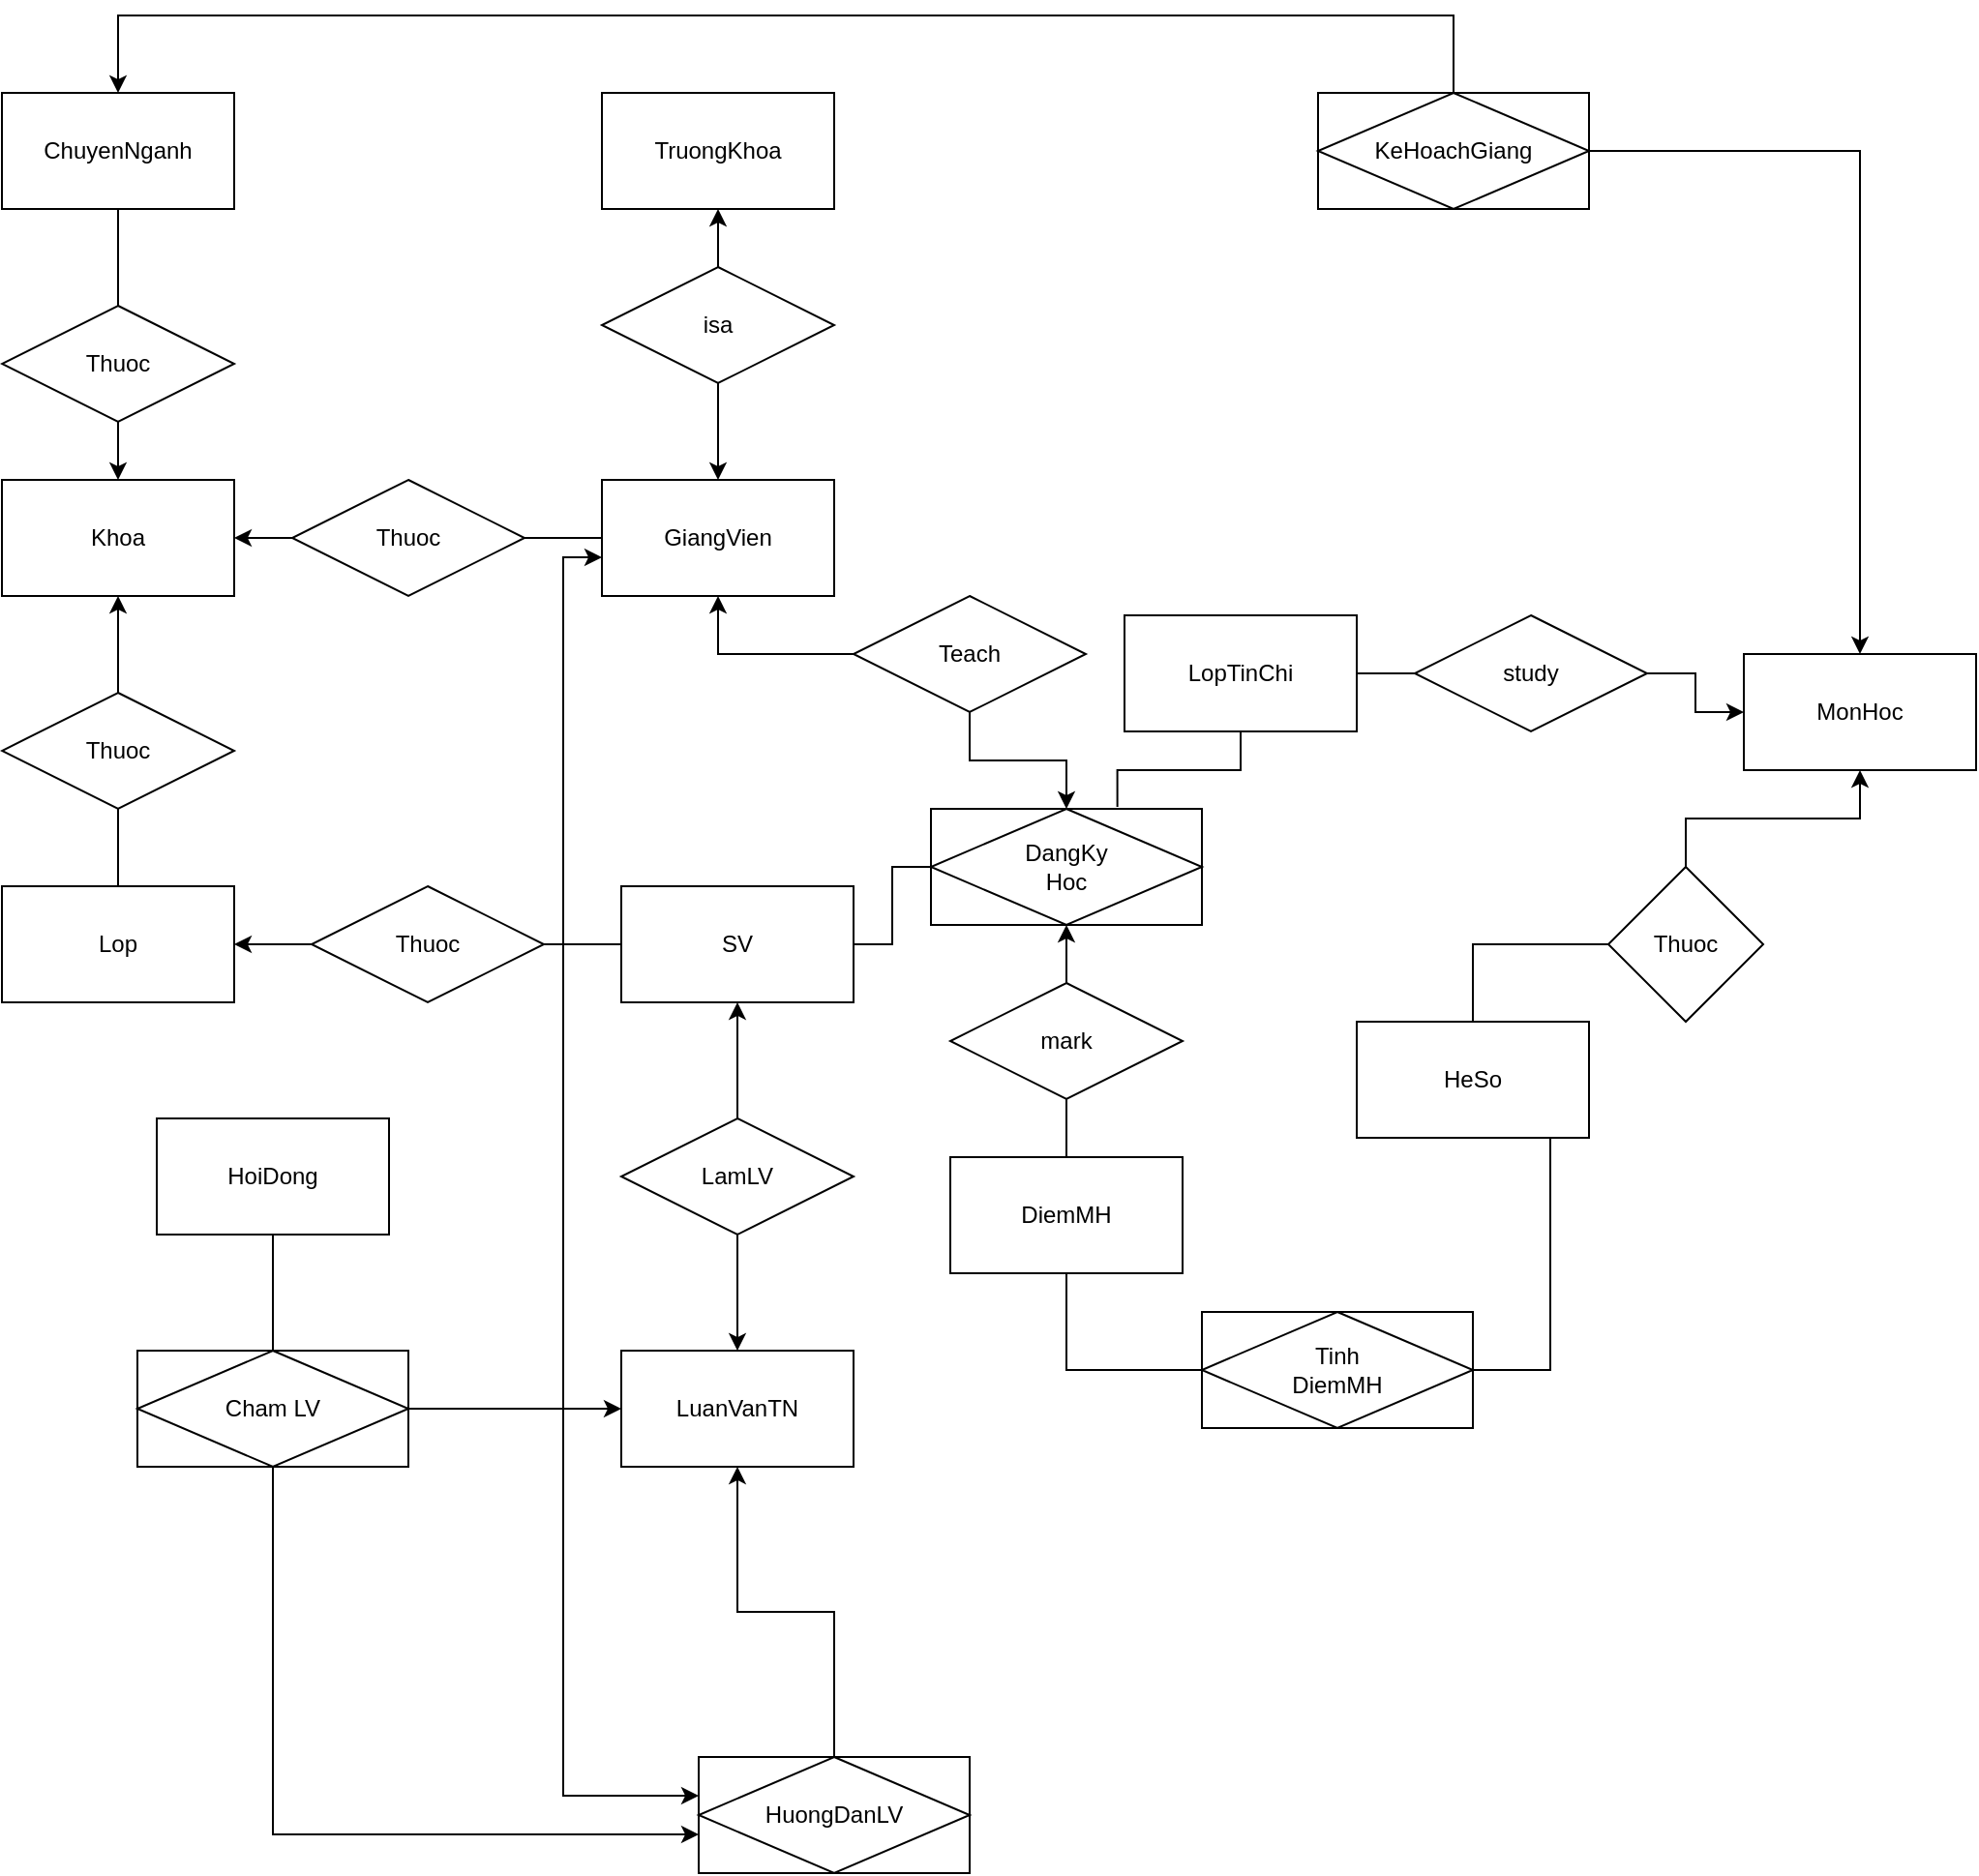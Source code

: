 <mxfile version="20.4.2" type="github">
  <diagram id="NVY3fAYzIje3iyIdAu2g" name="Page-1">
    <mxGraphModel dx="1730" dy="1731" grid="1" gridSize="10" guides="1" tooltips="1" connect="1" arrows="1" fold="1" page="1" pageScale="1" pageWidth="850" pageHeight="1100" math="0" shadow="0">
      <root>
        <mxCell id="0" />
        <mxCell id="1" parent="0" />
        <mxCell id="44V4-2igAtzeUG7PiprV-1" value="Khoa" style="rounded=0;whiteSpace=wrap;html=1;" parent="1" vertex="1">
          <mxGeometry x="-40" y="190" width="120" height="60" as="geometry" />
        </mxCell>
        <mxCell id="44V4-2igAtzeUG7PiprV-2" value="TruongKhoa" style="rounded=0;whiteSpace=wrap;html=1;" parent="1" vertex="1">
          <mxGeometry x="270" y="-10" width="120" height="60" as="geometry" />
        </mxCell>
        <mxCell id="44V4-2igAtzeUG7PiprV-3" value="ChuyenNganh" style="rounded=0;whiteSpace=wrap;html=1;" parent="1" vertex="1">
          <mxGeometry x="-40" y="-10" width="120" height="60" as="geometry" />
        </mxCell>
        <mxCell id="44V4-2igAtzeUG7PiprV-4" value="Lop" style="rounded=0;whiteSpace=wrap;html=1;" parent="1" vertex="1">
          <mxGeometry x="-40" y="400" width="120" height="60" as="geometry" />
        </mxCell>
        <mxCell id="44V4-2igAtzeUG7PiprV-6" value="SV" style="rounded=0;whiteSpace=wrap;html=1;" parent="1" vertex="1">
          <mxGeometry x="280" y="400" width="120" height="60" as="geometry" />
        </mxCell>
        <mxCell id="44V4-2igAtzeUG7PiprV-7" value="LopTinChi" style="rounded=0;whiteSpace=wrap;html=1;" parent="1" vertex="1">
          <mxGeometry x="540" y="260" width="120" height="60" as="geometry" />
        </mxCell>
        <mxCell id="GGBLL56HaHIBwpwOLjm0-17" style="edgeStyle=orthogonalEdgeStyle;rounded=0;orthogonalLoop=1;jettySize=auto;html=1;startArrow=classic;startFill=1;" edge="1" parent="1" source="44V4-2igAtzeUG7PiprV-8" target="GGBLL56HaHIBwpwOLjm0-16">
          <mxGeometry relative="1" as="geometry">
            <Array as="points">
              <mxPoint x="250" y="230" />
              <mxPoint x="250" y="870" />
            </Array>
          </mxGeometry>
        </mxCell>
        <mxCell id="44V4-2igAtzeUG7PiprV-8" value="GiangVien" style="rounded=0;whiteSpace=wrap;html=1;" parent="1" vertex="1">
          <mxGeometry x="270" y="190" width="120" height="60" as="geometry" />
        </mxCell>
        <mxCell id="44V4-2igAtzeUG7PiprV-50" style="edgeStyle=orthogonalEdgeStyle;rounded=0;orthogonalLoop=1;jettySize=auto;html=1;entryX=1;entryY=0.5;entryDx=0;entryDy=0;endArrow=none;endFill=0;startArrow=classic;startFill=1;" parent="1" source="44V4-2igAtzeUG7PiprV-9" target="GGBLL56HaHIBwpwOLjm0-31" edge="1">
          <mxGeometry relative="1" as="geometry">
            <mxPoint x="780" y="20.0" as="targetPoint" />
            <Array as="points">
              <mxPoint x="920" y="20" />
            </Array>
          </mxGeometry>
        </mxCell>
        <mxCell id="44V4-2igAtzeUG7PiprV-9" value="&lt;div&gt;MonHoc&lt;/div&gt;" style="rounded=0;whiteSpace=wrap;html=1;" parent="1" vertex="1">
          <mxGeometry x="860" y="280" width="120" height="60" as="geometry" />
        </mxCell>
        <mxCell id="44V4-2igAtzeUG7PiprV-10" value="DiemMH" style="rounded=0;whiteSpace=wrap;html=1;" parent="1" vertex="1">
          <mxGeometry x="450" y="540" width="120" height="60" as="geometry" />
        </mxCell>
        <mxCell id="44V4-2igAtzeUG7PiprV-11" value="HeSo" style="rounded=0;whiteSpace=wrap;html=1;" parent="1" vertex="1">
          <mxGeometry x="660" y="470" width="120" height="60" as="geometry" />
        </mxCell>
        <mxCell id="44V4-2igAtzeUG7PiprV-12" value="LuanVanTN" style="rounded=0;whiteSpace=wrap;html=1;" parent="1" vertex="1">
          <mxGeometry x="280" y="640" width="120" height="60" as="geometry" />
        </mxCell>
        <mxCell id="GGBLL56HaHIBwpwOLjm0-24" value="" style="edgeStyle=orthogonalEdgeStyle;rounded=0;orthogonalLoop=1;jettySize=auto;html=1;endArrow=none;endFill=0;" edge="1" parent="1" source="44V4-2igAtzeUG7PiprV-14" target="GGBLL56HaHIBwpwOLjm0-23">
          <mxGeometry relative="1" as="geometry" />
        </mxCell>
        <mxCell id="44V4-2igAtzeUG7PiprV-14" value="HoiDong" style="rounded=0;whiteSpace=wrap;html=1;" parent="1" vertex="1">
          <mxGeometry x="40" y="520" width="120" height="60" as="geometry" />
        </mxCell>
        <mxCell id="44V4-2igAtzeUG7PiprV-19" value="" style="edgeStyle=orthogonalEdgeStyle;rounded=0;orthogonalLoop=1;jettySize=auto;html=1;endArrow=none;endFill=0;" parent="1" source="44V4-2igAtzeUG7PiprV-16" target="44V4-2igAtzeUG7PiprV-4" edge="1">
          <mxGeometry relative="1" as="geometry" />
        </mxCell>
        <mxCell id="44V4-2igAtzeUG7PiprV-20" value="" style="edgeStyle=orthogonalEdgeStyle;rounded=0;orthogonalLoop=1;jettySize=auto;html=1;" parent="1" source="44V4-2igAtzeUG7PiprV-16" target="44V4-2igAtzeUG7PiprV-1" edge="1">
          <mxGeometry relative="1" as="geometry" />
        </mxCell>
        <mxCell id="44V4-2igAtzeUG7PiprV-16" value="Thuoc" style="shape=rhombus;perimeter=rhombusPerimeter;whiteSpace=wrap;html=1;align=center;" parent="1" vertex="1">
          <mxGeometry x="-40" y="300" width="120" height="60" as="geometry" />
        </mxCell>
        <mxCell id="44V4-2igAtzeUG7PiprV-28" value="" style="edgeStyle=orthogonalEdgeStyle;rounded=0;orthogonalLoop=1;jettySize=auto;html=1;endArrow=none;endFill=0;" parent="1" source="44V4-2igAtzeUG7PiprV-26" target="44V4-2igAtzeUG7PiprV-3" edge="1">
          <mxGeometry relative="1" as="geometry" />
        </mxCell>
        <mxCell id="GGBLL56HaHIBwpwOLjm0-27" value="" style="edgeStyle=orthogonalEdgeStyle;rounded=0;orthogonalLoop=1;jettySize=auto;html=1;" edge="1" parent="1" source="44V4-2igAtzeUG7PiprV-26" target="44V4-2igAtzeUG7PiprV-1">
          <mxGeometry relative="1" as="geometry" />
        </mxCell>
        <mxCell id="44V4-2igAtzeUG7PiprV-26" value="Thuoc" style="shape=rhombus;perimeter=rhombusPerimeter;whiteSpace=wrap;html=1;align=center;" parent="1" vertex="1">
          <mxGeometry x="-40" y="100" width="120" height="60" as="geometry" />
        </mxCell>
        <mxCell id="44V4-2igAtzeUG7PiprV-30" value="" style="edgeStyle=orthogonalEdgeStyle;rounded=0;orthogonalLoop=1;jettySize=auto;html=1;endArrow=none;endFill=0;" parent="1" source="44V4-2igAtzeUG7PiprV-29" target="44V4-2igAtzeUG7PiprV-8" edge="1">
          <mxGeometry relative="1" as="geometry" />
        </mxCell>
        <mxCell id="GGBLL56HaHIBwpwOLjm0-28" value="" style="edgeStyle=orthogonalEdgeStyle;rounded=0;orthogonalLoop=1;jettySize=auto;html=1;" edge="1" parent="1" source="44V4-2igAtzeUG7PiprV-29" target="44V4-2igAtzeUG7PiprV-1">
          <mxGeometry relative="1" as="geometry" />
        </mxCell>
        <mxCell id="44V4-2igAtzeUG7PiprV-29" value="Thuoc" style="shape=rhombus;perimeter=rhombusPerimeter;whiteSpace=wrap;html=1;align=center;" parent="1" vertex="1">
          <mxGeometry x="110" y="190" width="120" height="60" as="geometry" />
        </mxCell>
        <mxCell id="GGBLL56HaHIBwpwOLjm0-29" value="" style="edgeStyle=orthogonalEdgeStyle;rounded=0;orthogonalLoop=1;jettySize=auto;html=1;" edge="1" parent="1" source="44V4-2igAtzeUG7PiprV-32" target="44V4-2igAtzeUG7PiprV-2">
          <mxGeometry relative="1" as="geometry" />
        </mxCell>
        <mxCell id="GGBLL56HaHIBwpwOLjm0-30" value="" style="edgeStyle=orthogonalEdgeStyle;rounded=0;orthogonalLoop=1;jettySize=auto;html=1;" edge="1" parent="1" source="44V4-2igAtzeUG7PiprV-32" target="44V4-2igAtzeUG7PiprV-8">
          <mxGeometry relative="1" as="geometry" />
        </mxCell>
        <mxCell id="44V4-2igAtzeUG7PiprV-32" value="isa" style="shape=rhombus;perimeter=rhombusPerimeter;whiteSpace=wrap;html=1;align=center;" parent="1" vertex="1">
          <mxGeometry x="270" y="80" width="120" height="60" as="geometry" />
        </mxCell>
        <mxCell id="44V4-2igAtzeUG7PiprV-36" value="" style="edgeStyle=orthogonalEdgeStyle;rounded=0;orthogonalLoop=1;jettySize=auto;html=1;endArrow=classic;endFill=1;" parent="1" source="44V4-2igAtzeUG7PiprV-35" target="44V4-2igAtzeUG7PiprV-4" edge="1">
          <mxGeometry relative="1" as="geometry" />
        </mxCell>
        <mxCell id="44V4-2igAtzeUG7PiprV-37" value="" style="edgeStyle=orthogonalEdgeStyle;rounded=0;orthogonalLoop=1;jettySize=auto;html=1;endArrow=none;endFill=0;" parent="1" source="44V4-2igAtzeUG7PiprV-35" target="44V4-2igAtzeUG7PiprV-6" edge="1">
          <mxGeometry relative="1" as="geometry" />
        </mxCell>
        <mxCell id="44V4-2igAtzeUG7PiprV-35" value="Thuoc" style="shape=rhombus;perimeter=rhombusPerimeter;whiteSpace=wrap;html=1;align=center;" parent="1" vertex="1">
          <mxGeometry x="120" y="400" width="120" height="60" as="geometry" />
        </mxCell>
        <mxCell id="44V4-2igAtzeUG7PiprV-39" value="" style="edgeStyle=orthogonalEdgeStyle;rounded=0;orthogonalLoop=1;jettySize=auto;html=1;endArrow=none;endFill=0;exitX=0;exitY=0.5;exitDx=0;exitDy=0;" parent="1" source="44V4-2igAtzeUG7PiprV-42" target="44V4-2igAtzeUG7PiprV-6" edge="1">
          <mxGeometry relative="1" as="geometry">
            <mxPoint x="450" y="390" as="sourcePoint" />
          </mxGeometry>
        </mxCell>
        <mxCell id="44V4-2igAtzeUG7PiprV-40" value="" style="edgeStyle=orthogonalEdgeStyle;rounded=0;orthogonalLoop=1;jettySize=auto;html=1;endArrow=none;endFill=0;exitX=0.688;exitY=-0.017;exitDx=0;exitDy=0;exitPerimeter=0;" parent="1" source="44V4-2igAtzeUG7PiprV-42" target="44V4-2igAtzeUG7PiprV-7" edge="1">
          <mxGeometry relative="1" as="geometry">
            <mxPoint x="510" y="360" as="sourcePoint" />
          </mxGeometry>
        </mxCell>
        <mxCell id="44V4-2igAtzeUG7PiprV-42" value="&lt;div&gt;DangKy&lt;/div&gt;Hoc" style="shape=associativeEntity;whiteSpace=wrap;html=1;align=center;" parent="1" vertex="1">
          <mxGeometry x="440" y="360" width="140" height="60" as="geometry" />
        </mxCell>
        <mxCell id="44V4-2igAtzeUG7PiprV-47" value="" style="edgeStyle=orthogonalEdgeStyle;rounded=0;orthogonalLoop=1;jettySize=auto;html=1;endArrow=none;endFill=0;exitX=0;exitY=0.5;exitDx=0;exitDy=0;" parent="1" source="GGBLL56HaHIBwpwOLjm0-34" target="44V4-2igAtzeUG7PiprV-10" edge="1">
          <mxGeometry relative="1" as="geometry">
            <mxPoint x="580.0" y="650" as="sourcePoint" />
          </mxGeometry>
        </mxCell>
        <mxCell id="44V4-2igAtzeUG7PiprV-48" value="" style="edgeStyle=orthogonalEdgeStyle;rounded=0;orthogonalLoop=1;jettySize=auto;html=1;endArrow=none;endFill=0;exitX=1;exitY=0.5;exitDx=0;exitDy=0;" parent="1" source="GGBLL56HaHIBwpwOLjm0-34" target="44V4-2igAtzeUG7PiprV-11" edge="1">
          <mxGeometry relative="1" as="geometry">
            <mxPoint x="700.0" y="650" as="sourcePoint" />
            <Array as="points">
              <mxPoint x="760" y="650" />
            </Array>
          </mxGeometry>
        </mxCell>
        <mxCell id="44V4-2igAtzeUG7PiprV-54" style="edgeStyle=orthogonalEdgeStyle;rounded=0;orthogonalLoop=1;jettySize=auto;html=1;entryX=0.5;entryY=1;entryDx=0;entryDy=0;endArrow=classic;endFill=1;" parent="1" source="44V4-2igAtzeUG7PiprV-53" target="44V4-2igAtzeUG7PiprV-8" edge="1">
          <mxGeometry relative="1" as="geometry" />
        </mxCell>
        <mxCell id="44V4-2igAtzeUG7PiprV-55" value="" style="edgeStyle=orthogonalEdgeStyle;rounded=0;orthogonalLoop=1;jettySize=auto;html=1;endArrow=classic;endFill=1;" parent="1" source="44V4-2igAtzeUG7PiprV-53" target="44V4-2igAtzeUG7PiprV-42" edge="1">
          <mxGeometry relative="1" as="geometry" />
        </mxCell>
        <mxCell id="44V4-2igAtzeUG7PiprV-53" value="Teach" style="shape=rhombus;perimeter=rhombusPerimeter;whiteSpace=wrap;html=1;align=center;" parent="1" vertex="1">
          <mxGeometry x="400" y="250" width="120" height="60" as="geometry" />
        </mxCell>
        <mxCell id="44V4-2igAtzeUG7PiprV-58" style="edgeStyle=orthogonalEdgeStyle;rounded=0;orthogonalLoop=1;jettySize=auto;html=1;entryX=0.5;entryY=0;entryDx=0;entryDy=0;endArrow=none;endFill=0;" parent="1" source="44V4-2igAtzeUG7PiprV-56" target="44V4-2igAtzeUG7PiprV-10" edge="1">
          <mxGeometry relative="1" as="geometry" />
        </mxCell>
        <mxCell id="44V4-2igAtzeUG7PiprV-59" style="edgeStyle=orthogonalEdgeStyle;rounded=0;orthogonalLoop=1;jettySize=auto;html=1;entryX=0.5;entryY=1;entryDx=0;entryDy=0;endArrow=classic;endFill=1;" parent="1" source="44V4-2igAtzeUG7PiprV-56" target="44V4-2igAtzeUG7PiprV-42" edge="1">
          <mxGeometry relative="1" as="geometry" />
        </mxCell>
        <mxCell id="44V4-2igAtzeUG7PiprV-56" value="mark" style="shape=rhombus;perimeter=rhombusPerimeter;whiteSpace=wrap;html=1;align=center;" parent="1" vertex="1">
          <mxGeometry x="450" y="450" width="120" height="60" as="geometry" />
        </mxCell>
        <mxCell id="44V4-2igAtzeUG7PiprV-62" value="" style="edgeStyle=orthogonalEdgeStyle;rounded=0;orthogonalLoop=1;jettySize=auto;html=1;endArrow=none;endFill=0;" parent="1" source="44V4-2igAtzeUG7PiprV-61" target="44V4-2igAtzeUG7PiprV-7" edge="1">
          <mxGeometry relative="1" as="geometry" />
        </mxCell>
        <mxCell id="GGBLL56HaHIBwpwOLjm0-33" style="edgeStyle=orthogonalEdgeStyle;rounded=0;orthogonalLoop=1;jettySize=auto;html=1;entryX=0;entryY=0.5;entryDx=0;entryDy=0;endArrow=classic;endFill=1;exitX=1;exitY=0.5;exitDx=0;exitDy=0;exitPerimeter=0;" edge="1" parent="1" source="44V4-2igAtzeUG7PiprV-61" target="44V4-2igAtzeUG7PiprV-9">
          <mxGeometry relative="1" as="geometry" />
        </mxCell>
        <mxCell id="44V4-2igAtzeUG7PiprV-61" value="study" style="shape=rhombus;perimeter=rhombusPerimeter;whiteSpace=wrap;html=1;align=center;" parent="1" vertex="1">
          <mxGeometry x="690" y="260" width="120" height="60" as="geometry" />
        </mxCell>
        <mxCell id="GGBLL56HaHIBwpwOLjm0-8" style="edgeStyle=orthogonalEdgeStyle;rounded=0;orthogonalLoop=1;jettySize=auto;html=1;entryX=0.5;entryY=0;entryDx=0;entryDy=0;endArrow=none;endFill=0;" edge="1" parent="1" source="GGBLL56HaHIBwpwOLjm0-7" target="44V4-2igAtzeUG7PiprV-11">
          <mxGeometry relative="1" as="geometry" />
        </mxCell>
        <mxCell id="GGBLL56HaHIBwpwOLjm0-9" style="edgeStyle=orthogonalEdgeStyle;rounded=0;orthogonalLoop=1;jettySize=auto;html=1;entryX=0.5;entryY=1;entryDx=0;entryDy=0;" edge="1" parent="1" source="GGBLL56HaHIBwpwOLjm0-7" target="44V4-2igAtzeUG7PiprV-9">
          <mxGeometry relative="1" as="geometry" />
        </mxCell>
        <mxCell id="GGBLL56HaHIBwpwOLjm0-7" value="Thuoc" style="rhombus;whiteSpace=wrap;html=1;" vertex="1" parent="1">
          <mxGeometry x="790" y="390" width="80" height="80" as="geometry" />
        </mxCell>
        <mxCell id="GGBLL56HaHIBwpwOLjm0-12" style="edgeStyle=orthogonalEdgeStyle;rounded=0;orthogonalLoop=1;jettySize=auto;html=1;entryX=0.5;entryY=0;entryDx=0;entryDy=0;" edge="1" parent="1" source="GGBLL56HaHIBwpwOLjm0-11" target="44V4-2igAtzeUG7PiprV-12">
          <mxGeometry relative="1" as="geometry" />
        </mxCell>
        <mxCell id="GGBLL56HaHIBwpwOLjm0-13" style="edgeStyle=orthogonalEdgeStyle;rounded=0;orthogonalLoop=1;jettySize=auto;html=1;entryX=0.5;entryY=1;entryDx=0;entryDy=0;" edge="1" parent="1" source="GGBLL56HaHIBwpwOLjm0-11" target="44V4-2igAtzeUG7PiprV-6">
          <mxGeometry relative="1" as="geometry" />
        </mxCell>
        <mxCell id="GGBLL56HaHIBwpwOLjm0-11" value="&lt;div&gt;LamLV&lt;/div&gt;" style="shape=rhombus;perimeter=rhombusPerimeter;whiteSpace=wrap;html=1;align=center;" vertex="1" parent="1">
          <mxGeometry x="280" y="520" width="120" height="60" as="geometry" />
        </mxCell>
        <mxCell id="GGBLL56HaHIBwpwOLjm0-22" style="edgeStyle=orthogonalEdgeStyle;rounded=0;orthogonalLoop=1;jettySize=auto;html=1;entryX=0.5;entryY=1;entryDx=0;entryDy=0;" edge="1" parent="1" source="GGBLL56HaHIBwpwOLjm0-16" target="44V4-2igAtzeUG7PiprV-12">
          <mxGeometry relative="1" as="geometry" />
        </mxCell>
        <mxCell id="GGBLL56HaHIBwpwOLjm0-25" style="edgeStyle=orthogonalEdgeStyle;rounded=0;orthogonalLoop=1;jettySize=auto;html=1;entryX=0.5;entryY=1;entryDx=0;entryDy=0;startArrow=classic;startFill=1;endArrow=none;endFill=0;" edge="1" parent="1" source="GGBLL56HaHIBwpwOLjm0-16" target="GGBLL56HaHIBwpwOLjm0-23">
          <mxGeometry relative="1" as="geometry">
            <Array as="points">
              <mxPoint x="100" y="890" />
            </Array>
          </mxGeometry>
        </mxCell>
        <mxCell id="GGBLL56HaHIBwpwOLjm0-16" value="HuongDanLV" style="shape=associativeEntity;whiteSpace=wrap;html=1;align=center;" vertex="1" parent="1">
          <mxGeometry x="320" y="850" width="140" height="60" as="geometry" />
        </mxCell>
        <mxCell id="GGBLL56HaHIBwpwOLjm0-26" style="edgeStyle=orthogonalEdgeStyle;rounded=0;orthogonalLoop=1;jettySize=auto;html=1;" edge="1" parent="1" source="GGBLL56HaHIBwpwOLjm0-23" target="44V4-2igAtzeUG7PiprV-12">
          <mxGeometry relative="1" as="geometry" />
        </mxCell>
        <mxCell id="GGBLL56HaHIBwpwOLjm0-23" value="Cham LV" style="shape=associativeEntity;whiteSpace=wrap;html=1;align=center;" vertex="1" parent="1">
          <mxGeometry x="30" y="640" width="140" height="60" as="geometry" />
        </mxCell>
        <mxCell id="GGBLL56HaHIBwpwOLjm0-32" style="edgeStyle=orthogonalEdgeStyle;rounded=0;orthogonalLoop=1;jettySize=auto;html=1;exitX=0.5;exitY=0;exitDx=0;exitDy=0;entryX=0.5;entryY=0;entryDx=0;entryDy=0;endArrow=classic;endFill=1;" edge="1" parent="1" source="GGBLL56HaHIBwpwOLjm0-31" target="44V4-2igAtzeUG7PiprV-3">
          <mxGeometry relative="1" as="geometry">
            <Array as="points">
              <mxPoint x="710" y="-50" />
              <mxPoint x="20" y="-50" />
            </Array>
          </mxGeometry>
        </mxCell>
        <mxCell id="GGBLL56HaHIBwpwOLjm0-31" value="KeHoachGiang" style="shape=associativeEntity;whiteSpace=wrap;html=1;align=center;" vertex="1" parent="1">
          <mxGeometry x="640" y="-10" width="140" height="60" as="geometry" />
        </mxCell>
        <mxCell id="GGBLL56HaHIBwpwOLjm0-34" value="&lt;div&gt;Tinh&lt;/div&gt;&lt;div&gt;DiemMH&lt;br&gt;&lt;/div&gt;" style="shape=associativeEntity;whiteSpace=wrap;html=1;align=center;" vertex="1" parent="1">
          <mxGeometry x="580" y="620" width="140" height="60" as="geometry" />
        </mxCell>
      </root>
    </mxGraphModel>
  </diagram>
</mxfile>
